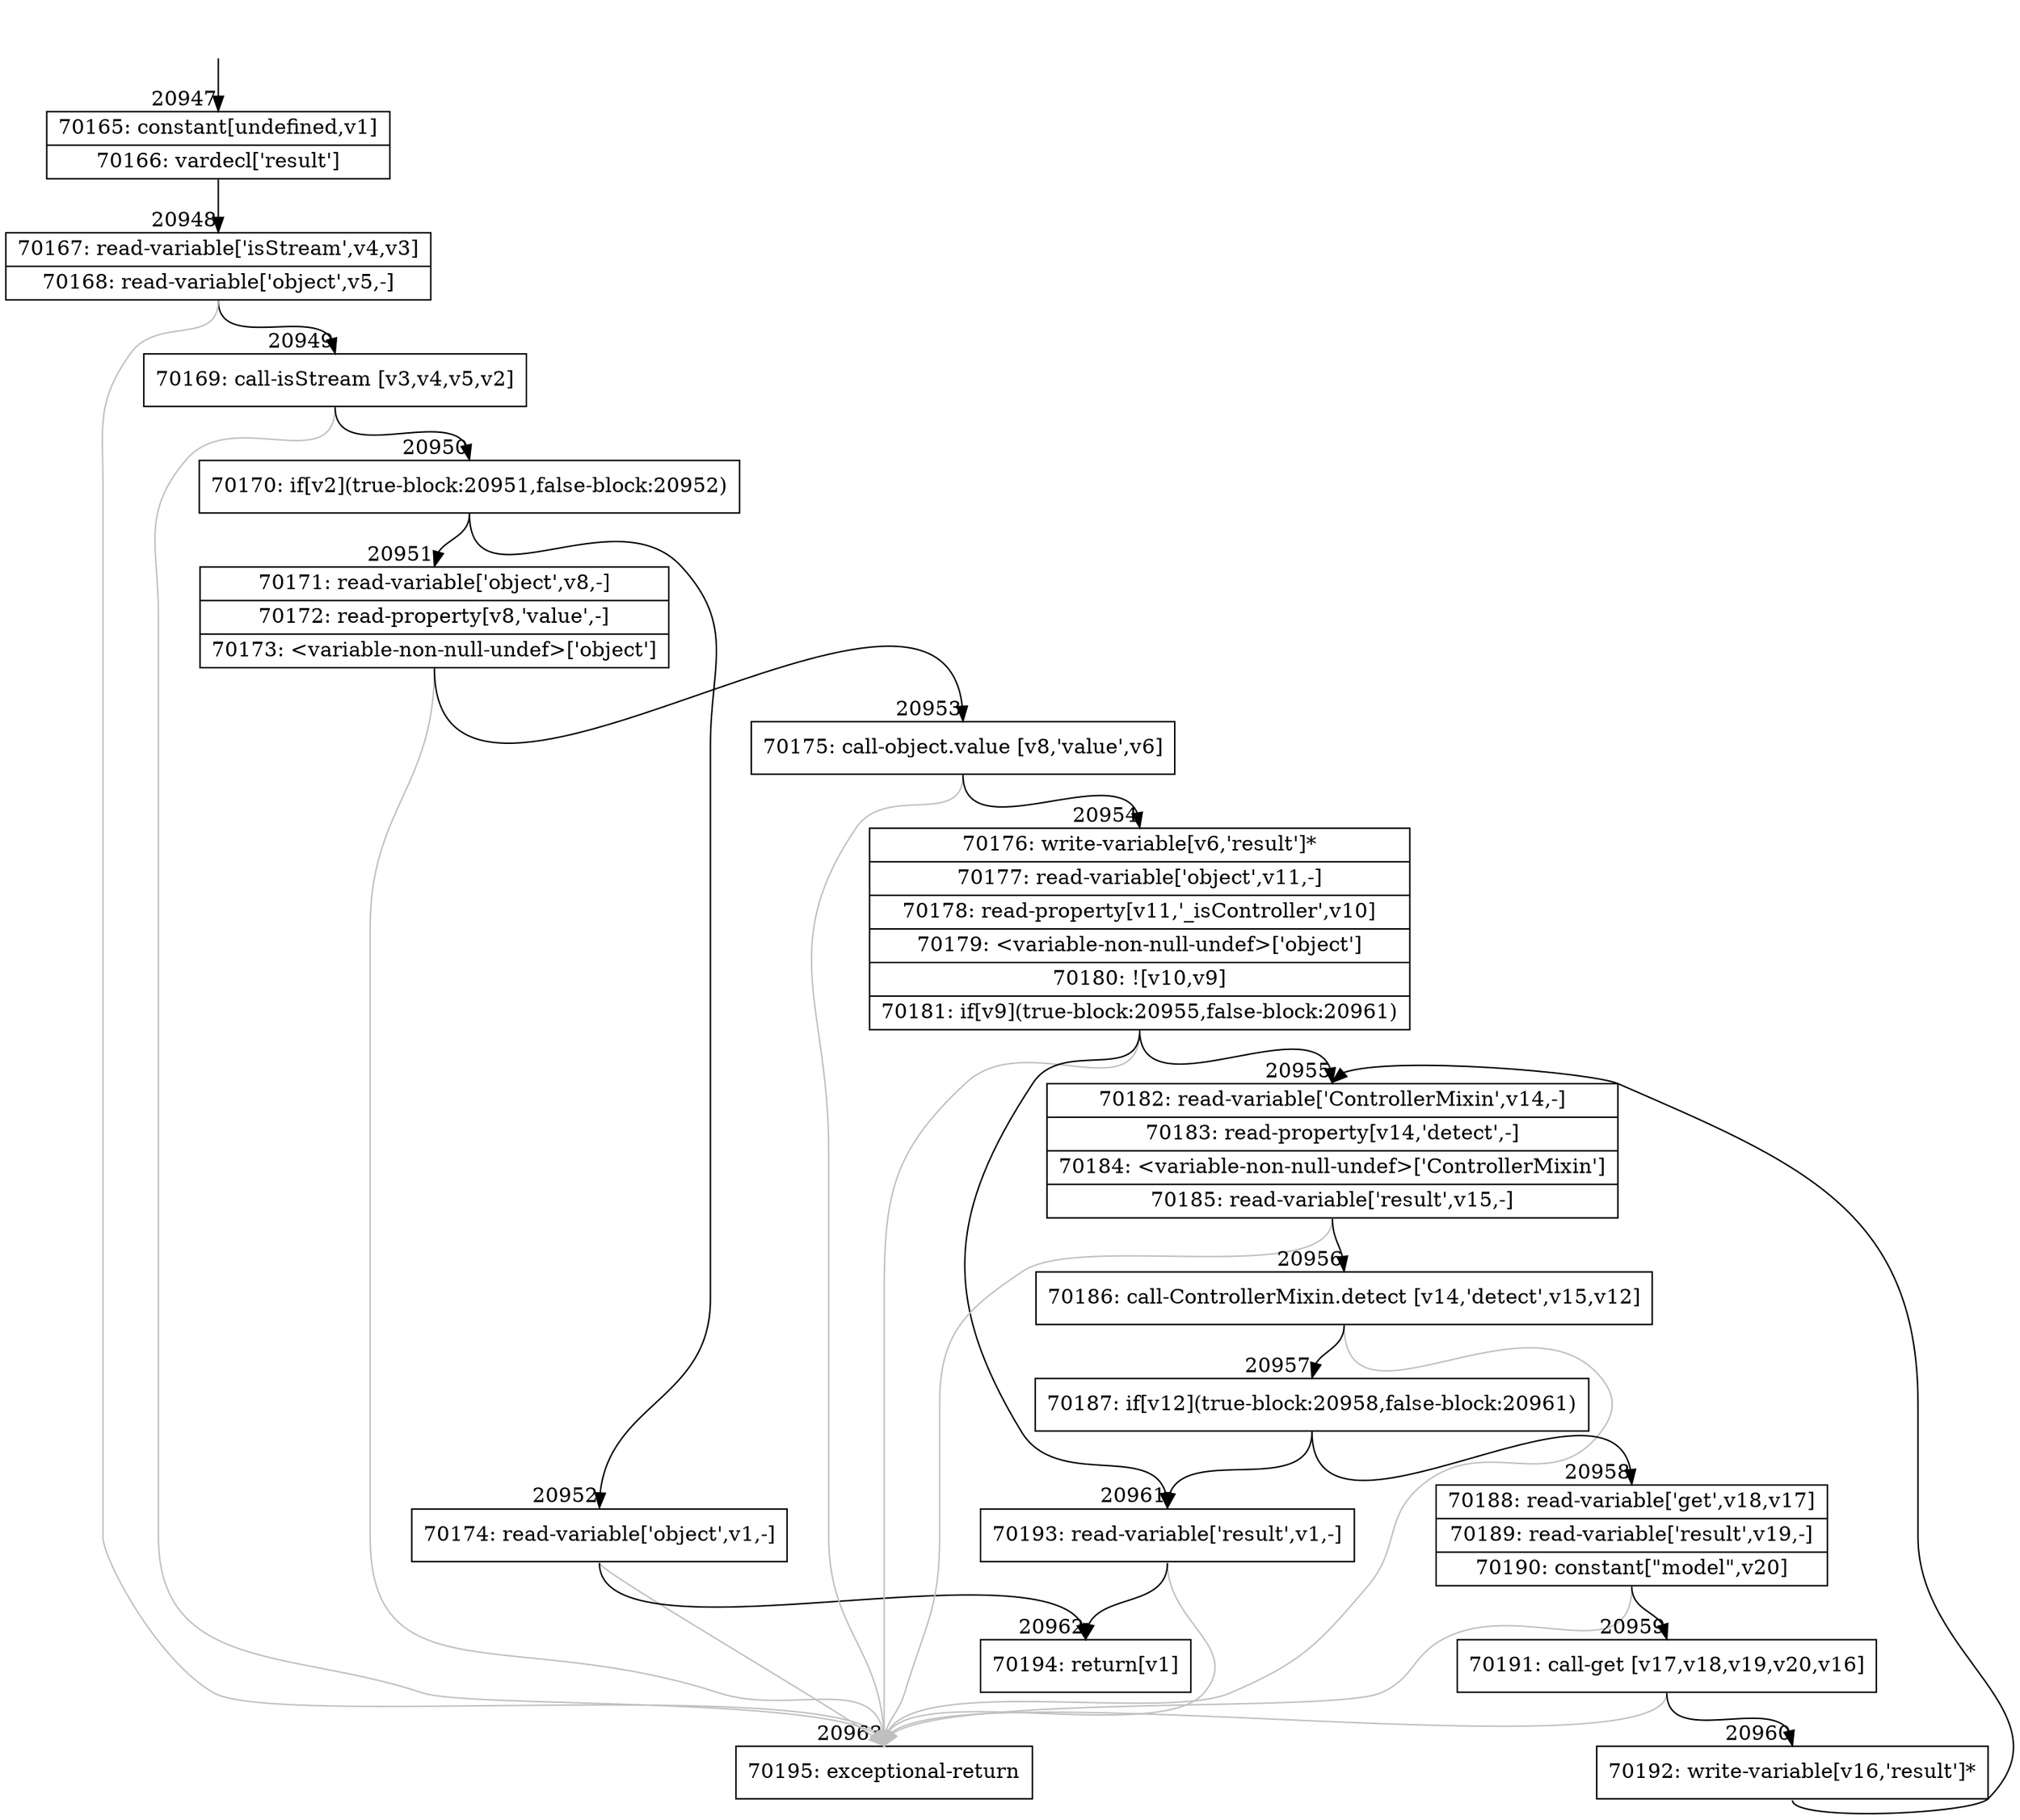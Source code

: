 digraph {
rankdir="TD"
BB_entry1831[shape=none,label=""];
BB_entry1831 -> BB20947 [tailport=s, headport=n, headlabel="    20947"]
BB20947 [shape=record label="{70165: constant[undefined,v1]|70166: vardecl['result']}" ] 
BB20947 -> BB20948 [tailport=s, headport=n, headlabel="      20948"]
BB20948 [shape=record label="{70167: read-variable['isStream',v4,v3]|70168: read-variable['object',v5,-]}" ] 
BB20948 -> BB20949 [tailport=s, headport=n, headlabel="      20949"]
BB20948 -> BB20963 [tailport=s, headport=n, color=gray, headlabel="      20963"]
BB20949 [shape=record label="{70169: call-isStream [v3,v4,v5,v2]}" ] 
BB20949 -> BB20950 [tailport=s, headport=n, headlabel="      20950"]
BB20949 -> BB20963 [tailport=s, headport=n, color=gray]
BB20950 [shape=record label="{70170: if[v2](true-block:20951,false-block:20952)}" ] 
BB20950 -> BB20951 [tailport=s, headport=n, headlabel="      20951"]
BB20950 -> BB20952 [tailport=s, headport=n, headlabel="      20952"]
BB20951 [shape=record label="{70171: read-variable['object',v8,-]|70172: read-property[v8,'value',-]|70173: \<variable-non-null-undef\>['object']}" ] 
BB20951 -> BB20953 [tailport=s, headport=n, headlabel="      20953"]
BB20951 -> BB20963 [tailport=s, headport=n, color=gray]
BB20952 [shape=record label="{70174: read-variable['object',v1,-]}" ] 
BB20952 -> BB20962 [tailport=s, headport=n, headlabel="      20962"]
BB20952 -> BB20963 [tailport=s, headport=n, color=gray]
BB20953 [shape=record label="{70175: call-object.value [v8,'value',v6]}" ] 
BB20953 -> BB20954 [tailport=s, headport=n, headlabel="      20954"]
BB20953 -> BB20963 [tailport=s, headport=n, color=gray]
BB20954 [shape=record label="{70176: write-variable[v6,'result']*|70177: read-variable['object',v11,-]|70178: read-property[v11,'_isController',v10]|70179: \<variable-non-null-undef\>['object']|70180: ![v10,v9]|70181: if[v9](true-block:20955,false-block:20961)}" ] 
BB20954 -> BB20955 [tailport=s, headport=n, headlabel="      20955"]
BB20954 -> BB20961 [tailport=s, headport=n, headlabel="      20961"]
BB20954 -> BB20963 [tailport=s, headport=n, color=gray]
BB20955 [shape=record label="{70182: read-variable['ControllerMixin',v14,-]|70183: read-property[v14,'detect',-]|70184: \<variable-non-null-undef\>['ControllerMixin']|70185: read-variable['result',v15,-]}" ] 
BB20955 -> BB20956 [tailport=s, headport=n, headlabel="      20956"]
BB20955 -> BB20963 [tailport=s, headport=n, color=gray]
BB20956 [shape=record label="{70186: call-ControllerMixin.detect [v14,'detect',v15,v12]}" ] 
BB20956 -> BB20957 [tailport=s, headport=n, headlabel="      20957"]
BB20956 -> BB20963 [tailport=s, headport=n, color=gray]
BB20957 [shape=record label="{70187: if[v12](true-block:20958,false-block:20961)}" ] 
BB20957 -> BB20958 [tailport=s, headport=n, headlabel="      20958"]
BB20957 -> BB20961 [tailport=s, headport=n]
BB20958 [shape=record label="{70188: read-variable['get',v18,v17]|70189: read-variable['result',v19,-]|70190: constant[\"model\",v20]}" ] 
BB20958 -> BB20959 [tailport=s, headport=n, headlabel="      20959"]
BB20958 -> BB20963 [tailport=s, headport=n, color=gray]
BB20959 [shape=record label="{70191: call-get [v17,v18,v19,v20,v16]}" ] 
BB20959 -> BB20960 [tailport=s, headport=n, headlabel="      20960"]
BB20959 -> BB20963 [tailport=s, headport=n, color=gray]
BB20960 [shape=record label="{70192: write-variable[v16,'result']*}" ] 
BB20960 -> BB20955 [tailport=s, headport=n]
BB20961 [shape=record label="{70193: read-variable['result',v1,-]}" ] 
BB20961 -> BB20962 [tailport=s, headport=n]
BB20961 -> BB20963 [tailport=s, headport=n, color=gray]
BB20962 [shape=record label="{70194: return[v1]}" ] 
BB20963 [shape=record label="{70195: exceptional-return}" ] 
//#$~ 39349
}
